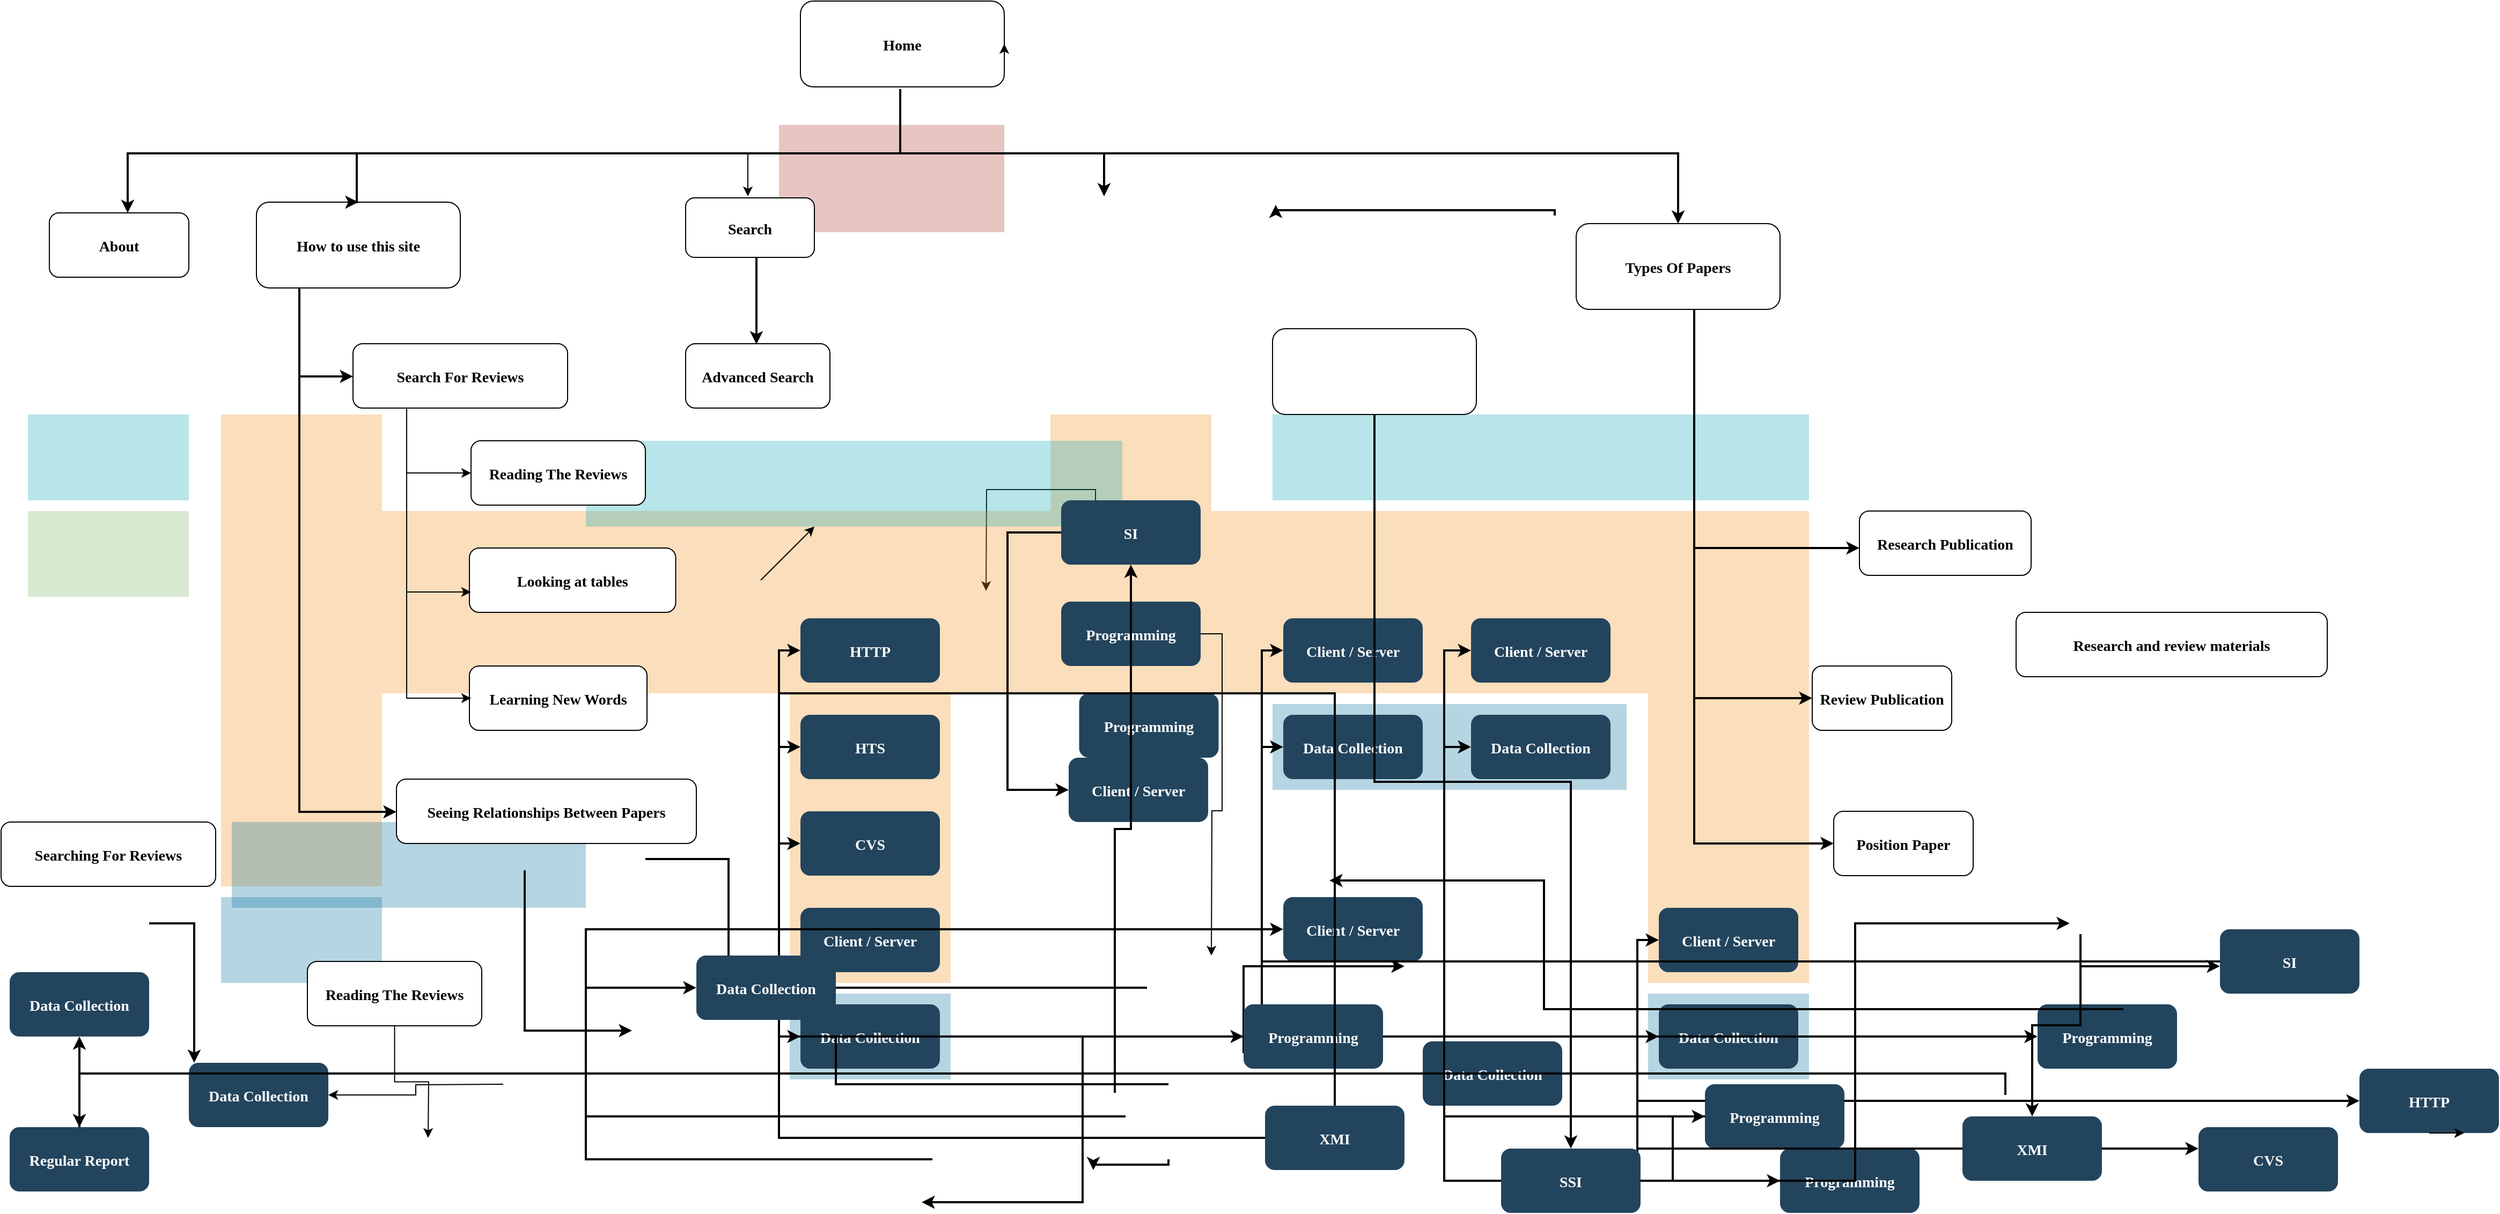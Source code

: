 <mxfile version="14.8.0" type="device"><diagram name="Page-1" id="2c0d36ab-eaac-3732-788b-9136903baeff"><mxGraphModel dx="1564" dy="936" grid="1" gridSize="10" guides="1" tooltips="1" connect="1" arrows="1" fold="1" page="1" pageScale="1.5" pageWidth="1169" pageHeight="827" background="none" math="0" shadow="0"><root><mxCell id="0"/><mxCell id="1" parent="0"/><mxCell id="123" value="" style="fillColor=#AE4132;strokeColor=none;opacity=30;" parent="1" vertex="1"><mxGeometry x="747" y="175.5" width="210" height="100.0" as="geometry"/></mxCell><mxCell id="121" value="" style="fillColor=#F2931E;strokeColor=none;opacity=30;" parent="1" vertex="1"><mxGeometry x="1557" y="705.5" width="150" height="270" as="geometry"/></mxCell><mxCell id="120" value="" style="fillColor=#F2931E;strokeColor=none;opacity=30;" parent="1" vertex="1"><mxGeometry x="1000" y="445.5" width="150" height="90" as="geometry"/></mxCell><mxCell id="119" value="" style="fillColor=#F2931E;strokeColor=none;opacity=30;" parent="1" vertex="1"><mxGeometry x="757" y="705.5" width="150" height="270" as="geometry"/></mxCell><mxCell id="118" value="" style="fillColor=#F2931E;strokeColor=none;opacity=30;" parent="1" vertex="1"><mxGeometry x="227.0" y="445.5" width="150.0" height="440.0" as="geometry"/></mxCell><mxCell id="fob8cLu8od21gwu8ODlb-137" value="" style="edgeStyle=orthogonalEdgeStyle;rounded=0;orthogonalLoop=1;jettySize=auto;html=1;" parent="1" source="117" edge="1"><mxGeometry relative="1" as="geometry"><mxPoint x="940" y="610" as="targetPoint"/></mxGeometry></mxCell><mxCell id="117" value="" style="fillColor=#F2931E;strokeColor=none;opacity=30;" parent="1" vertex="1"><mxGeometry x="377" y="535.5" width="1330" height="170" as="geometry"/></mxCell><mxCell id="116" value="" style="fillColor=#10739E;strokeColor=none;opacity=30;" parent="1" vertex="1"><mxGeometry x="1557" y="985.5" width="150" height="80" as="geometry"/></mxCell><mxCell id="115" value="" style="fillColor=#10739E;strokeColor=none;opacity=30;" parent="1" vertex="1"><mxGeometry x="1207" y="715.5" width="330" height="80" as="geometry"/></mxCell><mxCell id="114" value="" style="fillColor=#10739E;strokeColor=none;opacity=30;" parent="1" vertex="1"><mxGeometry x="757.0" y="985.5" width="150" height="80" as="geometry"/></mxCell><mxCell id="113" value="" style="fillColor=#10739E;strokeColor=none;opacity=30;" parent="1" vertex="1"><mxGeometry x="237.0" y="825.5" width="330.0" height="80" as="geometry"/></mxCell><mxCell id="112" value="" style="fillColor=#10739E;strokeColor=none;opacity=30;" parent="1" vertex="1"><mxGeometry x="227.0" y="895.5" width="150" height="80" as="geometry"/></mxCell><mxCell id="111" value="" style="fillColor=#D9EAD3;strokeColor=none" parent="1" vertex="1"><mxGeometry x="47" y="535.5" width="150" height="80" as="geometry"/></mxCell><mxCell id="110" value="" style="fillColor=#12AAB5;strokeColor=none;opacity=30;" parent="1" vertex="1"><mxGeometry x="1207" y="445.5" width="500" height="80" as="geometry"/></mxCell><mxCell id="109" value="" style="fillColor=#12AAB5;strokeColor=none;opacity=30;" parent="1" vertex="1"><mxGeometry x="567" y="470" width="500" height="80" as="geometry"/></mxCell><mxCell id="108" value="" style="fillColor=#12AAB5;strokeColor=none;opacity=30;" parent="1" vertex="1"><mxGeometry x="47.0" y="445.5" width="150" height="80" as="geometry"/></mxCell><mxCell id="2" value="Home" style="rounded=1;fontStyle=1;fontFamily=Tahoma;fontSize=14" parent="1" vertex="1"><mxGeometry x="767" y="60" width="190" height="80" as="geometry"/></mxCell><mxCell id="4" value="" style="rounded=1;fontStyle=1;fontFamily=Tahoma;fontSize=14" parent="1" vertex="1"><mxGeometry x="1207.0" y="365.5" width="190" height="80" as="geometry"/></mxCell><mxCell id="10" value="How to use this site" style="rounded=1;fontStyle=1;fontFamily=Tahoma;fontSize=14" parent="1" vertex="1"><mxGeometry x="260" y="247.5" width="190" height="80" as="geometry"/></mxCell><mxCell id="12" value="Search" style="rounded=1;fontStyle=1;fontFamily=Tahoma;fontSize=14" parent="1" vertex="1"><mxGeometry x="660" y="243.5" width="120" height="55.5" as="geometry"/></mxCell><mxCell id="13" value="Types Of Papers" style="rounded=1;fontStyle=1;fontFamily=Tahoma;fontSize=14" parent="1" vertex="1"><mxGeometry x="1490" y="267.5" width="190" height="80" as="geometry"/></mxCell><mxCell id="14" value="Regular Report" style="rounded=1;fillColor=#23445D;gradientColor=none;strokeColor=none;fontColor=#FFFFFF;fontStyle=1;fontFamily=Tahoma;fontSize=14" parent="1" vertex="1"><mxGeometry x="30" y="1110" width="130" height="60" as="geometry"/></mxCell><mxCell id="15" value="Data Collection" style="rounded=1;fillColor=#23445D;gradientColor=none;strokeColor=none;fontColor=#FFFFFF;fontStyle=1;fontFamily=Tahoma;fontSize=14" parent="1" vertex="1"><mxGeometry x="30" y="965.5" width="130" height="60" as="geometry"/></mxCell><mxCell id="_XT3zJAJxpbHuvv1m09W-130" style="edgeStyle=orthogonalEdgeStyle;rounded=0;orthogonalLoop=1;jettySize=auto;html=1;" parent="1" source="16" edge="1"><mxGeometry relative="1" as="geometry"><mxPoint x="1150" y="950" as="targetPoint"/></mxGeometry></mxCell><mxCell id="16" value="Programming" style="rounded=1;fillColor=#23445D;gradientColor=none;strokeColor=none;fontColor=#FFFFFF;fontStyle=1;fontFamily=Tahoma;fontSize=14" parent="1" vertex="1"><mxGeometry x="1010" y="620" width="130" height="60" as="geometry"/></mxCell><mxCell id="17" value="Research Publication" style="rounded=1;fontStyle=1;fontFamily=Tahoma;fontSize=14" parent="1" vertex="1"><mxGeometry x="1754" y="535.5" width="160" height="60" as="geometry"/></mxCell><mxCell id="18" value="Review Publication" style="rounded=1;fontStyle=1;fontFamily=Tahoma;fontSize=14" parent="1" vertex="1"><mxGeometry x="1710" y="680" width="130" height="60" as="geometry"/></mxCell><mxCell id="19" value="Position Paper" style="rounded=1;fontStyle=1;fontFamily=Tahoma;fontSize=14" parent="1" vertex="1"><mxGeometry x="1730" y="815.5" width="130" height="60" as="geometry"/></mxCell><mxCell id="20" value="About" style="rounded=1;fontStyle=1;fontFamily=Tahoma;fontSize=14" parent="1" vertex="1"><mxGeometry x="67" y="257.5" width="130" height="60" as="geometry"/></mxCell><mxCell id="23" value="Data Collection" style="rounded=1;fillColor=#23445D;gradientColor=none;strokeColor=none;fontColor=#FFFFFF;fontStyle=1;fontFamily=Tahoma;fontSize=14" parent="1" vertex="1"><mxGeometry x="197" y="1050" width="130" height="60" as="geometry"/></mxCell><mxCell id="25" value="SI" style="rounded=1;fillColor=#23445D;gradientColor=none;strokeColor=none;fontColor=#FFFFFF;fontStyle=1;fontFamily=Tahoma;fontSize=14" parent="1" vertex="1"><mxGeometry x="1010" y="525.5" width="130" height="60" as="geometry"/></mxCell><mxCell id="26" value="Programming" style="rounded=1;fillColor=#23445D;gradientColor=none;strokeColor=none;fontColor=#FFFFFF;fontStyle=1;fontFamily=Tahoma;fontSize=14" parent="1" vertex="1"><mxGeometry x="1026.75" y="705.5" width="130" height="60" as="geometry"/></mxCell><mxCell id="27" value="Client / Server" style="rounded=1;fillColor=#23445D;gradientColor=none;strokeColor=none;fontColor=#FFFFFF;fontStyle=1;fontFamily=Tahoma;fontSize=14" parent="1" vertex="1"><mxGeometry x="1017" y="765.5" width="130" height="60" as="geometry"/></mxCell><mxCell id="28" value="Data Collection" style="rounded=1;fillColor=#23445D;gradientColor=none;strokeColor=none;fontColor=#FFFFFF;fontStyle=1;fontFamily=Tahoma;fontSize=14" parent="1" vertex="1"><mxGeometry x="1347" y="1030" width="130" height="60" as="geometry"/></mxCell><mxCell id="29" value="Advanced Search" style="rounded=1;fontStyle=1;fontFamily=Tahoma;fontSize=14" parent="1" vertex="1"><mxGeometry x="660" y="379.5" width="134.5" height="60" as="geometry"/></mxCell><mxCell id="31" value="Client / Server" style="rounded=1;fillColor=#23445D;gradientColor=none;strokeColor=none;fontColor=#FFFFFF;fontStyle=1;fontFamily=Tahoma;fontSize=14" parent="1" vertex="1"><mxGeometry x="1217" y="895.5" width="130" height="60" as="geometry"/></mxCell><mxCell id="33" value="XMI" style="rounded=1;fillColor=#23445D;gradientColor=none;strokeColor=none;fontColor=#FFFFFF;fontStyle=1;fontFamily=Tahoma;fontSize=14" parent="1" vertex="1"><mxGeometry x="1200" y="1090" width="130" height="60" as="geometry"/></mxCell><mxCell id="34" value="Learning New Words" style="rounded=1;fontStyle=1;fontFamily=Tahoma;fontSize=14" parent="1" vertex="1"><mxGeometry x="458.5" y="680" width="165.5" height="60" as="geometry"/></mxCell><mxCell id="35" value="HTTP" style="rounded=1;fillColor=#23445D;gradientColor=none;strokeColor=none;fontColor=#FFFFFF;fontStyle=1;fontFamily=Tahoma;fontSize=14" parent="1" vertex="1"><mxGeometry x="767" y="635.5" width="130" height="60" as="geometry"/></mxCell><mxCell id="36" value="HTS" style="rounded=1;fillColor=#23445D;gradientColor=none;strokeColor=none;fontColor=#FFFFFF;fontStyle=1;fontFamily=Tahoma;fontSize=14" parent="1" vertex="1"><mxGeometry x="767" y="725.5" width="130" height="60" as="geometry"/></mxCell><mxCell id="37" value="CVS" style="rounded=1;fillColor=#23445D;gradientColor=none;strokeColor=none;fontColor=#FFFFFF;fontStyle=1;fontFamily=Tahoma;fontSize=14" parent="1" vertex="1"><mxGeometry x="767" y="815.5" width="130" height="60" as="geometry"/></mxCell><mxCell id="38" value="Client / Server" style="rounded=1;fillColor=#23445D;gradientColor=none;strokeColor=none;fontColor=#FFFFFF;fontStyle=1;fontFamily=Tahoma;fontSize=14" parent="1" vertex="1"><mxGeometry x="767" y="905.5" width="130" height="60" as="geometry"/></mxCell><mxCell id="39" value="Data Collection" style="rounded=1;fillColor=#23445D;gradientColor=none;strokeColor=none;fontColor=#FFFFFF;fontStyle=1;fontFamily=Tahoma;fontSize=14" parent="1" vertex="1"><mxGeometry x="767" y="995.5" width="130" height="60" as="geometry"/></mxCell><mxCell id="fob8cLu8od21gwu8ODlb-136" value="" style="edgeStyle=orthogonalEdgeStyle;rounded=0;orthogonalLoop=1;jettySize=auto;html=1;" parent="1" source="41" target="_XT3zJAJxpbHuvv1m09W-136" edge="1"><mxGeometry relative="1" as="geometry"><Array as="points"><mxPoint x="400" y="500"/></Array></mxGeometry></mxCell><mxCell id="41" value="Search For Reviews" style="rounded=1;fontStyle=1;fontFamily=Tahoma;fontSize=14" parent="1" vertex="1"><mxGeometry x="350" y="379.5" width="200" height="60" as="geometry"/></mxCell><mxCell id="_XT3zJAJxpbHuvv1m09W-129" value="" style="edgeStyle=orthogonalEdgeStyle;rounded=0;orthogonalLoop=1;jettySize=auto;html=1;" parent="1" target="23" edge="1"><mxGeometry relative="1" as="geometry"><mxPoint x="490" y="1070" as="sourcePoint"/></mxGeometry></mxCell><mxCell id="43" value="Looking at tables" style="rounded=1;fontStyle=1;fontFamily=Tahoma;fontSize=14" parent="1" vertex="1"><mxGeometry x="458.5" y="570" width="192.25" height="60" as="geometry"/></mxCell><mxCell id="44" value="SI" style="rounded=1;fillColor=#23445D;gradientColor=none;strokeColor=none;fontColor=#FFFFFF;fontStyle=1;fontFamily=Tahoma;fontSize=14" parent="1" vertex="1"><mxGeometry x="2090" y="925.5" width="130" height="60" as="geometry"/></mxCell><mxCell id="45" value="Programming" style="rounded=1;fillColor=#23445D;gradientColor=none;strokeColor=none;fontColor=#FFFFFF;fontStyle=1;fontFamily=Tahoma;fontSize=14" parent="1" vertex="1"><mxGeometry x="1920" y="995.5" width="130" height="60" as="geometry"/></mxCell><mxCell id="46" value="Client / Server" style="rounded=1;fillColor=#23445D;gradientColor=none;strokeColor=none;fontColor=#FFFFFF;fontStyle=1;fontFamily=Tahoma;fontSize=14" parent="1" vertex="1"><mxGeometry x="1217" y="635.5" width="130" height="60" as="geometry"/></mxCell><mxCell id="47" value="Data Collection" style="rounded=1;fillColor=#23445D;gradientColor=none;strokeColor=none;fontColor=#FFFFFF;fontStyle=1;fontFamily=Tahoma;fontSize=14" parent="1" vertex="1"><mxGeometry x="1217" y="725.5" width="130" height="60" as="geometry"/></mxCell><mxCell id="50" value="Client / Server" style="rounded=1;fillColor=#23445D;gradientColor=none;strokeColor=none;fontColor=#FFFFFF;fontStyle=1;fontFamily=Tahoma;fontSize=14" parent="1" vertex="1"><mxGeometry x="1392" y="635.5" width="130" height="60" as="geometry"/></mxCell><mxCell id="51" value="Data Collection" style="rounded=1;fillColor=#23445D;gradientColor=none;strokeColor=none;fontColor=#FFFFFF;fontStyle=1;fontFamily=Tahoma;fontSize=14" parent="1" vertex="1"><mxGeometry x="1392" y="725.5" width="130" height="60" as="geometry"/></mxCell><mxCell id="52" value="XMI" style="rounded=1;fillColor=#23445D;gradientColor=none;strokeColor=none;fontColor=#FFFFFF;fontStyle=1;fontFamily=Tahoma;fontSize=14" parent="1" vertex="1"><mxGeometry x="1850" y="1100" width="130" height="60" as="geometry"/></mxCell><mxCell id="53" value="Programming" style="rounded=1;fillColor=#23445D;gradientColor=none;strokeColor=none;fontColor=#FFFFFF;fontStyle=1;fontFamily=Tahoma;fontSize=14" parent="1" vertex="1"><mxGeometry x="1680" y="1130" width="130" height="60" as="geometry"/></mxCell><mxCell id="54" value="HTTP" style="rounded=1;fillColor=#23445D;gradientColor=none;strokeColor=none;fontColor=#FFFFFF;fontStyle=1;fontFamily=Tahoma;fontSize=14" parent="1" vertex="1"><mxGeometry x="2220" y="1055.5" width="130" height="60" as="geometry"/></mxCell><mxCell id="55" value="Research and review materials" style="rounded=1;fontStyle=1;fontFamily=Tahoma;fontSize=14" parent="1" vertex="1"><mxGeometry x="1900" y="630" width="290" height="60" as="geometry"/></mxCell><mxCell id="56" value="CVS" style="rounded=1;fillColor=#23445D;gradientColor=none;strokeColor=none;fontColor=#FFFFFF;fontStyle=1;fontFamily=Tahoma;fontSize=14" parent="1" vertex="1"><mxGeometry x="2070" y="1110" width="130" height="60" as="geometry"/></mxCell><mxCell id="57" value="Client / Server" style="rounded=1;fillColor=#23445D;gradientColor=none;strokeColor=none;fontColor=#FFFFFF;fontStyle=1;fontFamily=Tahoma;fontSize=14" parent="1" vertex="1"><mxGeometry x="1567" y="905.5" width="130" height="60" as="geometry"/></mxCell><mxCell id="58" value="Data Collection" style="rounded=1;fillColor=#23445D;gradientColor=none;strokeColor=none;fontColor=#FFFFFF;fontStyle=1;fontFamily=Tahoma;fontSize=14" parent="1" vertex="1"><mxGeometry x="1567" y="995.5" width="130" height="60" as="geometry"/></mxCell><mxCell id="59" value="" style="edgeStyle=elbowEdgeStyle;elbow=vertical;strokeWidth=2;rounded=0;startArrow=none;" parent="1" edge="1"><mxGeometry x="347" y="225.5" width="100" height="100" as="geometry"><mxPoint x="1470" y="260" as="sourcePoint"/><mxPoint x="1210" y="250" as="targetPoint"/></mxGeometry></mxCell><mxCell id="61" value="" style="edgeStyle=elbowEdgeStyle;elbow=vertical;strokeWidth=2;rounded=0;" parent="1" target="13" edge="1"><mxGeometry x="-23" y="37.5" width="100" height="100" as="geometry"><mxPoint x="860" y="172" as="sourcePoint"/><mxPoint x="77" y="37.5" as="targetPoint"/><Array as="points"><mxPoint x="980" y="202"/><mxPoint x="660" y="202"/><mxPoint x="660" y="238"/><mxPoint x="540" y="202"/><mxPoint x="660" y="202"/></Array></mxGeometry></mxCell><mxCell id="62" value="" style="edgeStyle=elbowEdgeStyle;elbow=vertical;strokeWidth=2;rounded=0" parent="1" target="14" edge="1"><mxGeometry x="-23" y="135.5" width="100" height="100" as="geometry"><mxPoint x="1890" y="1080" as="sourcePoint"/><mxPoint x="77" y="135.5" as="targetPoint"/><Array as="points"><mxPoint x="1870" y="1060"/><mxPoint x="80" y="840"/></Array></mxGeometry></mxCell><mxCell id="64" value="" style="edgeStyle=elbowEdgeStyle;elbow=horizontal;strokeWidth=2;rounded=0" parent="1" edge="1"><mxGeometry x="-23" y="135.5" width="100" height="100" as="geometry"><mxPoint x="2000" y="1000" as="sourcePoint"/><mxPoint x="1260" y="880" as="targetPoint"/><Array as="points"><mxPoint x="1460" y="920"/></Array></mxGeometry></mxCell><mxCell id="65" value="" style="edgeStyle=elbowEdgeStyle;elbow=horizontal;strokeWidth=2;rounded=0" parent="1" source="13" target="17" edge="1"><mxGeometry x="-23" y="135.5" width="100" height="100" as="geometry"><mxPoint x="-23" y="235.5" as="sourcePoint"/><mxPoint x="77" y="135.5" as="targetPoint"/><Array as="points"><mxPoint x="1600" y="570"/><mxPoint x="1600" y="600"/></Array></mxGeometry></mxCell><mxCell id="66" value="" style="edgeStyle=elbowEdgeStyle;elbow=horizontal;strokeWidth=2;rounded=0" parent="1" source="13" target="18" edge="1"><mxGeometry x="-23" y="135.5" width="100" height="100" as="geometry"><mxPoint x="-23" y="235.5" as="sourcePoint"/><mxPoint x="77" y="135.5" as="targetPoint"/><Array as="points"><mxPoint x="1600" y="570"/><mxPoint x="2140" y="730"/><mxPoint x="202" y="525.5"/></Array></mxGeometry></mxCell><mxCell id="67" value="" style="edgeStyle=elbowEdgeStyle;elbow=horizontal;strokeWidth=2;rounded=0" parent="1" source="13" target="19" edge="1"><mxGeometry x="-23" y="135.5" width="100" height="100" as="geometry"><mxPoint x="-23" y="235.5" as="sourcePoint"/><mxPoint x="77" y="135.5" as="targetPoint"/><Array as="points"><mxPoint x="1600" y="730"/></Array></mxGeometry></mxCell><mxCell id="68" value="" style="edgeStyle=elbowEdgeStyle;elbow=horizontal;strokeWidth=2;rounded=0" parent="1" target="20" edge="1"><mxGeometry x="-23" y="37.5" width="100" height="100" as="geometry"><mxPoint x="260" y="202" as="sourcePoint"/><mxPoint x="77" y="37.5" as="targetPoint"/><Array as="points"><mxPoint x="140" y="332"/><mxPoint x="202" y="517.5"/></Array></mxGeometry></mxCell><mxCell id="69" value="" style="edgeStyle=elbowEdgeStyle;elbow=horizontal;strokeWidth=2;rounded=0" parent="1" target="23" edge="1"><mxGeometry x="-23" y="135.5" width="100" height="100" as="geometry"><mxPoint x="160" y="920" as="sourcePoint"/><mxPoint x="77" y="135.5" as="targetPoint"/><Array as="points"><mxPoint x="202" y="665.5"/></Array></mxGeometry></mxCell><mxCell id="70" value="" style="edgeStyle=elbowEdgeStyle;elbow=horizontal;strokeWidth=2;rounded=0" parent="1" edge="1"><mxGeometry x="-23" y="135.5" width="100" height="100" as="geometry"><mxPoint x="1240" y="1040" as="sourcePoint"/><mxPoint x="1330" y="960" as="targetPoint"/><Array as="points"><mxPoint x="1180" y="1090"/></Array></mxGeometry></mxCell><mxCell id="71" value="" style="edgeStyle=elbowEdgeStyle;elbow=horizontal;strokeWidth=2;rounded=0" parent="1" source="25" target="27" edge="1"><mxGeometry x="-23" y="135.5" width="100" height="100" as="geometry"><mxPoint x="-23" y="235.5" as="sourcePoint"/><mxPoint x="77" y="135.5" as="targetPoint"/><Array as="points"><mxPoint x="960" y="890"/></Array></mxGeometry></mxCell><mxCell id="72" value="" style="edgeStyle=elbowEdgeStyle;elbow=horizontal;strokeWidth=2;rounded=0;startArrow=none;" parent="1" edge="1"><mxGeometry x="-23" y="135.5" width="100" height="100" as="geometry"><mxPoint x="510" y="870.5" as="sourcePoint"/><mxPoint x="610" y="1020" as="targetPoint"/><Array as="points"><mxPoint x="510" y="1020"/></Array></mxGeometry></mxCell><mxCell id="73" value="" style="edgeStyle=elbowEdgeStyle;elbow=horizontal;strokeWidth=2;rounded=0" parent="1" target="30" edge="1"><mxGeometry x="-23" y="135.5" width="100" height="100" as="geometry"><mxPoint x="1110" y="1070" as="sourcePoint"/><mxPoint x="77" y="135.5" as="targetPoint"/><Array as="points"><mxPoint x="800" y="590"/><mxPoint x="720" y="610"/><mxPoint x="567" y="535.5"/></Array></mxGeometry></mxCell><mxCell id="74" value="" style="edgeStyle=elbowEdgeStyle;elbow=horizontal;strokeWidth=2;rounded=0" parent="1" target="31" edge="1"><mxGeometry x="-23" y="135.5" width="100" height="100" as="geometry"><mxPoint x="890" y="1140" as="sourcePoint"/><mxPoint x="77" y="135.5" as="targetPoint"/><Array as="points"><mxPoint x="567" y="575.5"/></Array></mxGeometry></mxCell><mxCell id="75" value="" style="edgeStyle=elbowEdgeStyle;elbow=horizontal;strokeWidth=2;rounded=0" parent="1" target="32" edge="1"><mxGeometry x="-23" y="135.5" width="100" height="100" as="geometry"><mxPoint x="1070" y="1100" as="sourcePoint"/><mxPoint x="77" y="135.5" as="targetPoint"/><Array as="points"><mxPoint x="567" y="615.5"/></Array></mxGeometry></mxCell><mxCell id="76" value="" style="edgeStyle=elbowEdgeStyle;elbow=horizontal;strokeWidth=2;rounded=0;startArrow=none;" parent="1" source="30" edge="1"><mxGeometry x="-23" y="135.5" width="100" height="100" as="geometry"><mxPoint x="-23" y="235.5" as="sourcePoint"/><mxPoint x="880" y="1180" as="targetPoint"/><Array as="points"/></mxGeometry></mxCell><mxCell id="77" value="" style="edgeStyle=elbowEdgeStyle;elbow=horizontal;strokeWidth=2;rounded=0" parent="1" source="33" target="35" edge="1"><mxGeometry x="-23" y="135.5" width="100" height="100" as="geometry"><mxPoint x="-23" y="235.5" as="sourcePoint"/><mxPoint x="77" y="135.5" as="targetPoint"/><Array as="points"><mxPoint x="747" y="575.5"/></Array></mxGeometry></mxCell><mxCell id="78" value="" style="edgeStyle=elbowEdgeStyle;elbow=horizontal;strokeWidth=2;rounded=0" parent="1" source="33" target="36" edge="1"><mxGeometry x="-23" y="135.5" width="100" height="100" as="geometry"><mxPoint x="-23" y="235.5" as="sourcePoint"/><mxPoint x="77" y="135.5" as="targetPoint"/><Array as="points"><mxPoint x="747" y="625.5"/></Array></mxGeometry></mxCell><mxCell id="79" value="" style="edgeStyle=elbowEdgeStyle;elbow=horizontal;strokeWidth=2;rounded=0" parent="1" source="33" target="37" edge="1"><mxGeometry x="-23" y="135.5" width="100" height="100" as="geometry"><mxPoint x="-23" y="235.5" as="sourcePoint"/><mxPoint x="77" y="135.5" as="targetPoint"/><Array as="points"><mxPoint x="747" y="665.5"/></Array></mxGeometry></mxCell><mxCell id="80" value="" style="edgeStyle=elbowEdgeStyle;elbow=horizontal;strokeWidth=2;rounded=0;startArrow=none;" parent="1" source="32" target="38" edge="1"><mxGeometry x="-23" y="135.5" width="100" height="100" as="geometry"><mxPoint x="-23" y="235.5" as="sourcePoint"/><mxPoint x="77" y="135.5" as="targetPoint"/><Array as="points"/></mxGeometry></mxCell><mxCell id="81" value="" style="edgeStyle=elbowEdgeStyle;elbow=horizontal;strokeWidth=2;rounded=0" parent="1" source="33" target="39" edge="1"><mxGeometry x="-23" y="135.5" width="100" height="100" as="geometry"><mxPoint x="-23" y="235.5" as="sourcePoint"/><mxPoint x="77" y="135.5" as="targetPoint"/><Array as="points"><mxPoint x="747" y="755.5"/></Array></mxGeometry></mxCell><mxCell id="84" value="" style="edgeStyle=elbowEdgeStyle;elbow=horizontal;strokeWidth=2;rounded=0" parent="1" source="44" target="45" edge="1"><mxGeometry x="-23" y="135.5" width="100" height="100" as="geometry"><mxPoint x="-23" y="235.5" as="sourcePoint"/><mxPoint x="77" y="135.5" as="targetPoint"/><Array as="points"><mxPoint x="1197" y="545.5"/></Array></mxGeometry></mxCell><mxCell id="85" value="" style="edgeStyle=elbowEdgeStyle;elbow=horizontal;strokeWidth=2;rounded=0" parent="1" source="44" target="46" edge="1"><mxGeometry x="-23" y="135.5" width="100" height="100" as="geometry"><mxPoint x="-23" y="235.5" as="sourcePoint"/><mxPoint x="77" y="135.5" as="targetPoint"/><Array as="points"><mxPoint x="1197" y="575.5"/></Array></mxGeometry></mxCell><mxCell id="86" value="" style="edgeStyle=elbowEdgeStyle;elbow=horizontal;strokeWidth=2;rounded=0" parent="1" source="44" target="47" edge="1"><mxGeometry x="-23" y="135.5" width="100" height="100" as="geometry"><mxPoint x="-23" y="235.5" as="sourcePoint"/><mxPoint x="77" y="135.5" as="targetPoint"/><Array as="points"><mxPoint x="1197" y="625.5"/></Array></mxGeometry></mxCell><mxCell id="87" value="" style="edgeStyle=elbowEdgeStyle;elbow=horizontal;strokeWidth=2;rounded=0" parent="1" source="48" target="49" edge="1"><mxGeometry x="-23" y="135.5" width="100" height="100" as="geometry"><mxPoint x="-23" y="235.5" as="sourcePoint"/><mxPoint x="77" y="135.5" as="targetPoint"/><Array as="points"><mxPoint x="1367" y="535.5"/></Array></mxGeometry></mxCell><mxCell id="88" value="" style="edgeStyle=elbowEdgeStyle;elbow=horizontal;strokeWidth=2;rounded=0" parent="1" source="48" target="50" edge="1"><mxGeometry x="-23" y="135.5" width="100" height="100" as="geometry"><mxPoint x="-23" y="235.5" as="sourcePoint"/><mxPoint x="77" y="135.5" as="targetPoint"/><Array as="points"><mxPoint x="1367" y="595.5"/></Array></mxGeometry></mxCell><mxCell id="89" value="" style="edgeStyle=elbowEdgeStyle;elbow=horizontal;strokeWidth=2;rounded=0" parent="1" source="48" target="51" edge="1"><mxGeometry x="-23" y="135.5" width="100" height="100" as="geometry"><mxPoint x="-23" y="235.5" as="sourcePoint"/><mxPoint x="77" y="135.5" as="targetPoint"/><Array as="points"><mxPoint x="1367" y="625.5"/></Array></mxGeometry></mxCell><mxCell id="90" value="" style="edgeStyle=elbowEdgeStyle;elbow=horizontal;strokeWidth=2;rounded=0" parent="1" source="52" target="53" edge="1"><mxGeometry x="-23" y="135.5" width="100" height="100" as="geometry"><mxPoint x="-23" y="235.5" as="sourcePoint"/><mxPoint x="77" y="135.5" as="targetPoint"/><Array as="points"><mxPoint x="1547" y="535.5"/></Array></mxGeometry></mxCell><mxCell id="91" value="" style="edgeStyle=elbowEdgeStyle;elbow=horizontal;strokeWidth=2;rounded=0" parent="1" source="52" target="54" edge="1"><mxGeometry x="-23" y="135.5" width="100" height="100" as="geometry"><mxPoint x="-23" y="235.5" as="sourcePoint"/><mxPoint x="77" y="135.5" as="targetPoint"/><Array as="points"><mxPoint x="1547" y="575.5"/></Array></mxGeometry></mxCell><mxCell id="92" value="" style="edgeStyle=elbowEdgeStyle;elbow=horizontal;strokeWidth=2;rounded=0;startArrow=none;" parent="1" source="48" edge="1"><mxGeometry x="-23" y="135.5" width="100" height="100" as="geometry"><mxPoint x="-23" y="235.5" as="sourcePoint"/><mxPoint x="1950" y="920" as="targetPoint"/><Array as="points"/></mxGeometry></mxCell><mxCell id="93" value="" style="edgeStyle=elbowEdgeStyle;elbow=horizontal;strokeWidth=2;rounded=0" parent="1" source="52" target="56" edge="1"><mxGeometry x="-23" y="135.5" width="100" height="100" as="geometry"><mxPoint x="-23" y="235.5" as="sourcePoint"/><mxPoint x="77" y="135.5" as="targetPoint"/><Array as="points"><mxPoint x="1970" y="1160"/><mxPoint x="1547" y="675.5"/></Array></mxGeometry></mxCell><mxCell id="94" value="" style="edgeStyle=elbowEdgeStyle;elbow=horizontal;strokeWidth=2;rounded=0" parent="1" source="52" target="57" edge="1"><mxGeometry x="-23" y="135.5" width="100" height="100" as="geometry"><mxPoint x="-23" y="235.5" as="sourcePoint"/><mxPoint x="77" y="135.5" as="targetPoint"/><Array as="points"><mxPoint x="1547" y="725.5"/></Array></mxGeometry></mxCell><mxCell id="95" value="" style="edgeStyle=elbowEdgeStyle;elbow=horizontal;strokeWidth=2;rounded=0" parent="1" source="52" target="58" edge="1"><mxGeometry x="-23" y="135.5" width="100" height="100" as="geometry"><mxPoint x="-23" y="235.5" as="sourcePoint"/><mxPoint x="77" y="135.5" as="targetPoint"/><Array as="points"><mxPoint x="1547" y="765.5"/></Array></mxGeometry></mxCell><mxCell id="100" value="" style="edgeStyle=elbowEdgeStyle;elbow=vertical;strokeWidth=2;rounded=0" parent="1" target="25" edge="1"><mxGeometry x="-23" y="135.5" width="100" height="100" as="geometry"><mxPoint x="1060" y="1078" as="sourcePoint"/><mxPoint x="77" y="135.5" as="targetPoint"/></mxGeometry></mxCell><mxCell id="101" value="" style="edgeStyle=elbowEdgeStyle;elbow=vertical;strokeWidth=2;rounded=0" parent="1" source="12" edge="1"><mxGeometry x="-23" y="135.5" width="100" height="100" as="geometry"><mxPoint x="-23" y="235.5" as="sourcePoint"/><mxPoint x="726" y="380" as="targetPoint"/><Array as="points"><mxPoint x="726" y="352"/></Array></mxGeometry></mxCell><mxCell id="102" value="" style="edgeStyle=elbowEdgeStyle;elbow=vertical;strokeWidth=2;rounded=0" parent="1" edge="1"><mxGeometry x="-23" y="135.5" width="100" height="100" as="geometry"><mxPoint x="1110" y="1140" as="sourcePoint"/><mxPoint x="1040" y="1150" as="targetPoint"/></mxGeometry></mxCell><mxCell id="103" value="" style="edgeStyle=elbowEdgeStyle;elbow=vertical;strokeWidth=2;rounded=0;entryX=0;entryY=0.5;entryDx=0;entryDy=0;" parent="1" source="10" target="41" edge="1"><mxGeometry x="-133" y="-189" width="100" height="100" as="geometry"><mxPoint x="-133" y="-89" as="sourcePoint"/><mxPoint x="360" y="550" as="targetPoint"/><Array as="points"><mxPoint x="300" y="410"/><mxPoint x="300" y="516"/></Array></mxGeometry></mxCell><mxCell id="104" value="" style="edgeStyle=elbowEdgeStyle;elbow=vertical;strokeWidth=2;rounded=0" parent="1" source="4" target="48" edge="1"><mxGeometry x="-23" y="135.5" width="100" height="100" as="geometry"><mxPoint x="-23" y="235.5" as="sourcePoint"/><mxPoint x="77" y="135.5" as="targetPoint"/></mxGeometry></mxCell><mxCell id="105" value="" style="edgeStyle=elbowEdgeStyle;elbow=vertical;strokeWidth=2;rounded=0" parent="1" target="44" edge="1"><mxGeometry x="-23" y="135.5" width="100" height="100" as="geometry"><mxPoint x="1960" y="1010" as="sourcePoint"/><mxPoint x="77" y="135.5" as="targetPoint"/><Array as="points"><mxPoint x="1840" y="960"/></Array></mxGeometry></mxCell><mxCell id="106" value="" style="edgeStyle=elbowEdgeStyle;elbow=vertical;strokeWidth=2;rounded=0" parent="1" target="52" edge="1"><mxGeometry x="-23" y="135.5" width="100" height="100" as="geometry"><mxPoint x="1960" y="930" as="sourcePoint"/><mxPoint x="77" y="135.5" as="targetPoint"/></mxGeometry></mxCell><mxCell id="107" value="" style="edgeStyle=elbowEdgeStyle;elbow=vertical;rounded=0;strokeWidth=2" parent="1" source="14" target="15" edge="1"><mxGeometry x="-23" y="135.5" width="100" height="100" as="geometry"><mxPoint x="-23" y="235.5" as="sourcePoint"/><mxPoint x="77" y="135.5" as="targetPoint"/></mxGeometry></mxCell><mxCell id="C9CGmTfxBsSiAauSWTmv-123" value="" style="edgeStyle=elbowEdgeStyle;elbow=vertical;strokeWidth=2;rounded=0;endArrow=none;" parent="1" edge="1"><mxGeometry x="347" y="127.5" width="100" height="100" as="geometry"><mxPoint x="860" y="142" as="sourcePoint"/><mxPoint x="860" y="182" as="targetPoint"/></mxGeometry></mxCell><mxCell id="C9CGmTfxBsSiAauSWTmv-124" value="" style="endArrow=classic;html=1;" parent="1" edge="1"><mxGeometry width="50" height="50" relative="1" as="geometry"><mxPoint x="730" y="600" as="sourcePoint"/><mxPoint x="780" y="550" as="targetPoint"/></mxGeometry></mxCell><mxCell id="C9CGmTfxBsSiAauSWTmv-125" value="" style="endArrow=classic;html=1;" parent="1" edge="1"><mxGeometry width="50" height="50" relative="1" as="geometry"><mxPoint x="718" y="202" as="sourcePoint"/><mxPoint x="718" y="242" as="targetPoint"/></mxGeometry></mxCell><mxCell id="C9CGmTfxBsSiAauSWTmv-126" value="" style="edgeStyle=elbowEdgeStyle;elbow=horizontal;strokeWidth=2;rounded=0;" parent="1" edge="1"><mxGeometry x="777" y="-78" width="100" height="100" as="geometry"><mxPoint x="250" y="202" as="sourcePoint"/><mxPoint x="1050" y="242" as="targetPoint"/><Array as="points"><mxPoint x="1050" y="226.5"/><mxPoint x="1002" y="222"/></Array></mxGeometry></mxCell><mxCell id="C9CGmTfxBsSiAauSWTmv-127" value="" style="edgeStyle=elbowEdgeStyle;elbow=vertical;strokeWidth=2;rounded=0;entryX=0;entryY=0.5;entryDx=0;entryDy=0;" parent="1" target="_XT3zJAJxpbHuvv1m09W-131" edge="1"><mxGeometry x="-134.25" y="-164.5" width="100" height="100" as="geometry"><mxPoint x="300" y="410" as="sourcePoint"/><mxPoint x="379.5" y="840.5" as="targetPoint"/><Array as="points"><mxPoint x="330" y="816"/><mxPoint x="340" y="780"/><mxPoint x="340" y="841"/><mxPoint x="310" y="746"/><mxPoint x="340" y="770"/><mxPoint x="330" y="720"/><mxPoint x="300" y="841"/><mxPoint x="280" y="670"/><mxPoint x="310" y="841"/><mxPoint x="340" y="750"/><mxPoint x="120" y="690"/><mxPoint x="320" y="690"/><mxPoint x="320" y="840"/><mxPoint x="320" y="736"/><mxPoint x="350" y="720"/><mxPoint x="290" y="770"/><mxPoint x="860" y="135.5"/></Array></mxGeometry></mxCell><mxCell id="_XT3zJAJxpbHuvv1m09W-123" style="edgeStyle=orthogonalEdgeStyle;rounded=0;orthogonalLoop=1;jettySize=auto;html=1;exitX=1;exitY=0.75;exitDx=0;exitDy=0;entryX=1;entryY=0.5;entryDx=0;entryDy=0;" parent="1" source="2" target="2" edge="1"><mxGeometry relative="1" as="geometry"/></mxCell><mxCell id="_XT3zJAJxpbHuvv1m09W-127" value="" style="edgeStyle=elbowEdgeStyle;elbow=horizontal;strokeWidth=2;rounded=0;entryX=0.5;entryY=0;entryDx=0;entryDy=0;" parent="1" target="10" edge="1"><mxGeometry x="927" y="-138" width="100" height="100" as="geometry"><mxPoint x="352" y="202" as="sourcePoint"/><mxPoint x="1190" y="182" as="targetPoint"/><Array as="points"/></mxGeometry></mxCell><mxCell id="_XT3zJAJxpbHuvv1m09W-131" value="Seeing Relationships Between Papers" style="rounded=1;fontStyle=1;fontFamily=Tahoma;fontSize=14" parent="1" vertex="1"><mxGeometry x="390.5" y="785.5" width="279.5" height="60" as="geometry"/></mxCell><mxCell id="_XT3zJAJxpbHuvv1m09W-133" value="" style="edgeStyle=elbowEdgeStyle;elbow=horizontal;strokeWidth=2;rounded=0;endArrow=none;" parent="1" edge="1"><mxGeometry x="-23" y="135.5" width="100" height="100" as="geometry"><mxPoint x="1090" y="980" as="sourcePoint"/><mxPoint x="622.5" y="860" as="targetPoint"/><Array as="points"><mxPoint x="700" y="860"/></Array></mxGeometry></mxCell><mxCell id="30" value="Programming" style="rounded=1;fillColor=#23445D;gradientColor=none;strokeColor=none;fontColor=#FFFFFF;fontStyle=1;fontFamily=Tahoma;fontSize=14" parent="1" vertex="1"><mxGeometry x="1180" y="995.5" width="130" height="60" as="geometry"/></mxCell><mxCell id="_XT3zJAJxpbHuvv1m09W-135" value="" style="edgeStyle=elbowEdgeStyle;elbow=horizontal;strokeWidth=2;rounded=0;endArrow=none;" parent="1" source="33" target="30" edge="1"><mxGeometry x="-23" y="135.5" width="100" height="100" as="geometry"><mxPoint x="1265" y="1090" as="sourcePoint"/><mxPoint x="747" y="1150" as="targetPoint"/><Array as="points"><mxPoint x="747" y="535.5"/></Array></mxGeometry></mxCell><mxCell id="_XT3zJAJxpbHuvv1m09W-136" value="Reading The Reviews" style="rounded=1;fontStyle=1;fontFamily=Tahoma;fontSize=14" parent="1" vertex="1"><mxGeometry x="460" y="470" width="162.5" height="60" as="geometry"/></mxCell><mxCell id="48" value="SSI" style="rounded=1;fillColor=#23445D;gradientColor=none;strokeColor=none;fontColor=#FFFFFF;fontStyle=1;fontFamily=Tahoma;fontSize=14" parent="1" vertex="1"><mxGeometry x="1420" y="1130" width="130" height="60" as="geometry"/></mxCell><mxCell id="_XT3zJAJxpbHuvv1m09W-138" value="" style="edgeStyle=elbowEdgeStyle;elbow=horizontal;strokeWidth=2;rounded=0;endArrow=none;startArrow=none;" parent="1" source="49" target="48" edge="1"><mxGeometry x="-23" y="135.5" width="100" height="100" as="geometry"><mxPoint x="1850" y="1130" as="sourcePoint"/><mxPoint x="2060" y="1060" as="targetPoint"/><Array as="points"/></mxGeometry></mxCell><mxCell id="49" value="Programming" style="rounded=1;fillColor=#23445D;gradientColor=none;strokeColor=none;fontColor=#FFFFFF;fontStyle=1;fontFamily=Tahoma;fontSize=14" parent="1" vertex="1"><mxGeometry x="1610" y="1070" width="130" height="60" as="geometry"/></mxCell><mxCell id="_XT3zJAJxpbHuvv1m09W-139" value="" style="edgeStyle=elbowEdgeStyle;elbow=horizontal;strokeWidth=2;rounded=0;endArrow=none;" parent="1" source="52" target="49" edge="1"><mxGeometry x="-23" y="135.5" width="100" height="100" as="geometry"><mxPoint x="1915" y="1100" as="sourcePoint"/><mxPoint x="1547" y="1020" as="targetPoint"/><Array as="points"><mxPoint x="1547" y="625.5"/></Array></mxGeometry></mxCell><mxCell id="_XT3zJAJxpbHuvv1m09W-140" style="edgeStyle=orthogonalEdgeStyle;rounded=0;orthogonalLoop=1;jettySize=auto;html=1;exitX=0.5;exitY=1;exitDx=0;exitDy=0;entryX=0.75;entryY=1;entryDx=0;entryDy=0;" parent="1" source="54" target="54" edge="1"><mxGeometry relative="1" as="geometry"/></mxCell><mxCell id="fob8cLu8od21gwu8ODlb-129" value="Searching For Reviews" style="rounded=1;fontStyle=1;fontFamily=Tahoma;fontSize=14" parent="1" vertex="1"><mxGeometry x="22" y="825.5" width="200" height="60" as="geometry"/></mxCell><mxCell id="fob8cLu8od21gwu8ODlb-139" style="edgeStyle=orthogonalEdgeStyle;rounded=0;orthogonalLoop=1;jettySize=auto;html=1;exitX=0.5;exitY=1;exitDx=0;exitDy=0;" parent="1" source="fob8cLu8od21gwu8ODlb-130" edge="1"><mxGeometry relative="1" as="geometry"><mxPoint x="420" y="1120" as="targetPoint"/></mxGeometry></mxCell><mxCell id="fob8cLu8od21gwu8ODlb-130" value="Reading The Reviews" style="rounded=1;fontStyle=1;fontFamily=Tahoma;fontSize=14" parent="1" vertex="1"><mxGeometry x="307.5" y="955.5" width="162.5" height="60" as="geometry"/></mxCell><mxCell id="32" value="Data Collection" style="rounded=1;fillColor=#23445D;gradientColor=none;strokeColor=none;fontColor=#FFFFFF;fontStyle=1;fontFamily=Tahoma;fontSize=14" parent="1" vertex="1"><mxGeometry x="670" y="950" width="130" height="60" as="geometry"/></mxCell><mxCell id="fob8cLu8od21gwu8ODlb-138" value="" style="edgeStyle=elbowEdgeStyle;elbow=horizontal;strokeWidth=2;rounded=0;endArrow=none;" parent="1" source="33" target="32" edge="1"><mxGeometry x="-23" y="135.5" width="100" height="100" as="geometry"><mxPoint x="1200" y="1120" as="sourcePoint"/><mxPoint x="767" y="935.5" as="targetPoint"/><Array as="points"><mxPoint x="747" y="705.5"/></Array></mxGeometry></mxCell><mxCell id="9AEPCvPs4MQaj9R9GVAD-125" value="" style="edgeStyle=orthogonalEdgeStyle;rounded=0;orthogonalLoop=1;jettySize=auto;html=1;" edge="1" parent="1"><mxGeometry relative="1" as="geometry"><Array as="points"><mxPoint x="400" y="511"/><mxPoint x="400" y="611"/></Array><mxPoint x="400" y="490" as="sourcePoint"/><mxPoint x="460" y="611" as="targetPoint"/></mxGeometry></mxCell><mxCell id="9AEPCvPs4MQaj9R9GVAD-128" value="" style="edgeStyle=orthogonalEdgeStyle;rounded=0;orthogonalLoop=1;jettySize=auto;html=1;" edge="1" parent="1"><mxGeometry relative="1" as="geometry"><Array as="points"><mxPoint x="400" y="710"/></Array><mxPoint x="400" y="590" as="sourcePoint"/><mxPoint x="460" y="710" as="targetPoint"/></mxGeometry></mxCell></root></mxGraphModel></diagram></mxfile>